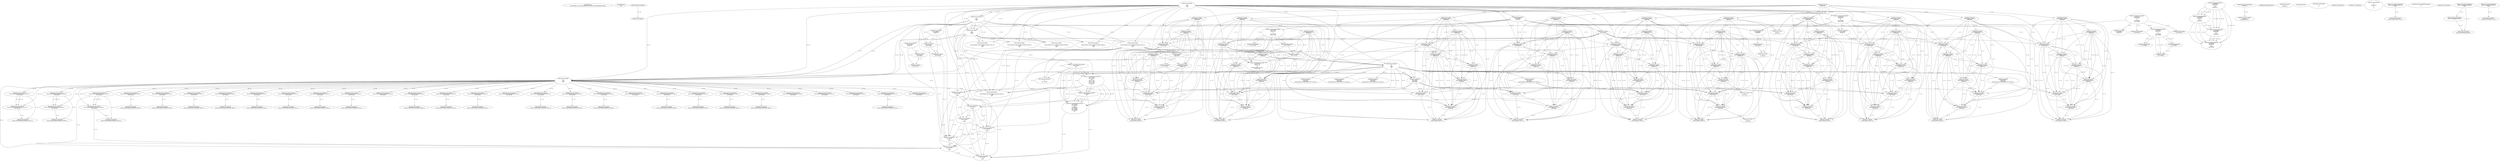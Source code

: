 // Global SCDG with merge call
digraph {
	0 [label="268454688.main
bb1a2ae65b1755a25cce3d4288bf30367c6c6e1b5cc4169eefe398d24e31e0fb"]
	1 [label="268454699.Sleep
1000"]
	2 [label="268450908.GetProcessHeap
"]
	3 [label="268465424.VirtualAlloc
0
128
12288
4"]
	4 [label="268465190.RegOpenKeyExW
2147483650
268501000
0
131097
2147417172"]
	5 [label="268465489.wsprintfW
3221762048
268500964
0"]
	3 -> 5 [label="(0-->1)"]
	6 [label="268466183.VirtualAlloc
0
1024
12288
4"]
	3 -> 6 [label="(3-->3)"]
	3 -> 6 [label="(4-->4)"]
	7 [label="268466202.VirtualAlloc
0
3596
12288
4"]
	3 -> 7 [label="(3-->3)"]
	6 -> 7 [label="(3-->3)"]
	3 -> 7 [label="(4-->4)"]
	6 -> 7 [label="(4-->4)"]
	8 [label="268466212.GetWindowsDirectoryW
3221770240
256"]
	7 -> 8 [label="(0-->1)"]
	9 [label="268466270.GetVolumeInformationW
3221770240
3221770752
256
3221771776
3221771784
3221771780
3221771264
256"]
	7 -> 9 [label="(0-->1)"]
	8 -> 9 [label="(1-->1)"]
	8 -> 9 [label="(2-->3)"]
	8 -> 9 [label="(2-->8)"]
	10 [label="268465190.RegOpenKeyExW
2147483650
268501632
0
131097
2147417172"]
	4 -> 10 [label="(1-->1)"]
	4 -> 10 [label="(4-->4)"]
	4 -> 10 [label="(5-->5)"]
	11 [label="268466376.wsprintfW
3221766144
268501204
0"]
	6 -> 11 [label="(0-->1)"]
	12 [label="268466397.lstrcatW
3221766144
3221771788"]
	6 -> 12 [label="(0-->1)"]
	11 -> 12 [label="(1-->1)"]
	13 [label="268466409.GetModuleHandleW
268501752"]
	14 [label="268466416.GetProcAddress
270536744
RtlComputeCrc32"]
	13 -> 14 [label="(0-->1)"]
	15 [label="268466432.lstrlenW
3221766144"]
	6 -> 15 [label="(0-->1)"]
	11 -> 15 [label="(1-->1)"]
	12 -> 15 [label="(1-->1)"]
	16 [label="268466449.RtlComputeCrc32
"]
	17 [label="268466481.VirtualFree
3221770240
0
32768"]
	7 -> 17 [label="(0-->1)"]
	8 -> 17 [label="(1-->1)"]
	9 -> 17 [label="(1-->1)"]
	18 [label="268464882.lstrlenW
3221762048"]
	3 -> 18 [label="(0-->1)"]
	5 -> 18 [label="(1-->1)"]
	19 [label="268464893.lstrlenW
268497860"]
	20 [label="268453932.VirtualAlloc
0
retval_lstrlenW_32824_32_retval_lstrlenW_32816_32
12288
64"]
	3 -> 20 [label="(3-->3)"]
	6 -> 20 [label="(3-->3)"]
	7 -> 20 [label="(3-->3)"]
	21 [label="268453967.lstrcpyW
0
268497976"]
	22 [label="268453974.lstrlenW
0"]
	23 [label="268464425.lstrcatW
retval_lstrlenW_32850_32
268497860"]
	19 -> 23 [label="(1-->2)"]
	24 [label="268464433.lstrcatW
retval_lstrlenW_32850_32
268500944"]
	23 -> 24 [label="(1-->1)"]
	25 [label="268464439.lstrcatW
retval_lstrlenW_32850_32
3221762048"]
	23 -> 25 [label="(1-->1)"]
	24 -> 25 [label="(1-->1)"]
	3 -> 25 [label="(0-->2)"]
	5 -> 25 [label="(1-->2)"]
	18 -> 25 [label="(1-->2)"]
	26 [label="268464447.lstrcatW
retval_lstrlenW_32850_32
268500948"]
	23 -> 26 [label="(1-->1)"]
	24 -> 26 [label="(1-->1)"]
	25 -> 26 [label="(1-->1)"]
	27 [label="268464636.VirtualAlloc
0
66
12288
64"]
	3 -> 27 [label="(3-->3)"]
	6 -> 27 [label="(3-->3)"]
	7 -> 27 [label="(3-->3)"]
	20 -> 27 [label="(3-->3)"]
	20 -> 27 [label="(4-->4)"]
	28 [label="268464662.wsprintfW
3221778432
268500952
unconstrained_ret_RtlComputeCrc32_32801_32"]
	27 -> 28 [label="(0-->1)"]
	29 [label="268464692.lstrcatW
retval_lstrlenW_32850_32
268497764"]
	23 -> 29 [label="(1-->1)"]
	24 -> 29 [label="(1-->1)"]
	25 -> 29 [label="(1-->1)"]
	26 -> 29 [label="(1-->1)"]
	30 [label="268464700.lstrcatW
retval_lstrlenW_32850_32
268500944"]
	23 -> 30 [label="(1-->1)"]
	24 -> 30 [label="(1-->1)"]
	25 -> 30 [label="(1-->1)"]
	26 -> 30 [label="(1-->1)"]
	29 -> 30 [label="(1-->1)"]
	24 -> 30 [label="(2-->2)"]
	31 [label="268464706.lstrcatW
retval_lstrlenW_32850_32
3221778432"]
	23 -> 31 [label="(1-->1)"]
	24 -> 31 [label="(1-->1)"]
	25 -> 31 [label="(1-->1)"]
	26 -> 31 [label="(1-->1)"]
	29 -> 31 [label="(1-->1)"]
	30 -> 31 [label="(1-->1)"]
	27 -> 31 [label="(0-->2)"]
	28 -> 31 [label="(1-->2)"]
	32 [label="268464714.lstrcatW
retval_lstrlenW_32850_32
268500948"]
	23 -> 32 [label="(1-->1)"]
	24 -> 32 [label="(1-->1)"]
	25 -> 32 [label="(1-->1)"]
	26 -> 32 [label="(1-->1)"]
	29 -> 32 [label="(1-->1)"]
	30 -> 32 [label="(1-->1)"]
	31 -> 32 [label="(1-->1)"]
	26 -> 32 [label="(2-->2)"]
	33 [label="268464726.VirtualFree
3221778432
0
32768"]
	27 -> 33 [label="(0-->1)"]
	28 -> 33 [label="(1-->1)"]
	31 -> 33 [label="(2-->1)"]
	17 -> 33 [label="(3-->3)"]
	34 [label="268464767.lstrlenW
retval_lstrlenW_32850_32"]
	23 -> 34 [label="(1-->1)"]
	24 -> 34 [label="(1-->1)"]
	25 -> 34 [label="(1-->1)"]
	26 -> 34 [label="(1-->1)"]
	29 -> 34 [label="(1-->1)"]
	30 -> 34 [label="(1-->1)"]
	31 -> 34 [label="(1-->1)"]
	32 -> 34 [label="(1-->1)"]
	35 [label="268453998.CreateMutexW
0
0
0"]
	36 [label="268454010.GetLastError
"]
	37 [label="268454017.GetLastError
"]
	38 [label="268454043.VirtualFree
3221774336
0
32768"]
	20 -> 38 [label="(0-->1)"]
	17 -> 38 [label="(3-->3)"]
	33 -> 38 [label="(3-->3)"]
	39 [label="268467629.VirtualFree
3221762048
0
32768"]
	3 -> 39 [label="(0-->1)"]
	5 -> 39 [label="(1-->1)"]
	18 -> 39 [label="(1-->1)"]
	25 -> 39 [label="(2-->1)"]
	17 -> 39 [label="(3-->3)"]
	33 -> 39 [label="(3-->3)"]
	38 -> 39 [label="(3-->3)"]
	40 [label="268467737.VirtualFree
3221766144
0
32768"]
	6 -> 40 [label="(0-->1)"]
	11 -> 40 [label="(1-->1)"]
	12 -> 40 [label="(1-->1)"]
	15 -> 40 [label="(1-->1)"]
	17 -> 40 [label="(3-->3)"]
	33 -> 40 [label="(3-->3)"]
	38 -> 40 [label="(3-->3)"]
	39 -> 40 [label="(3-->3)"]
	41 [label="268454737.CreateThread
0
0
268447024
0
0
0"]
	42 [label="268454761.WaitForSingleObject
retval_CreateThread_33373_32
5000"]
	43 [label="268454790.CloseHandle
retval_CreateThread_33373_32"]
	42 -> 43 [label="(1-->1)"]
	44 [label="268454450.CreateToolhelp32Snapshot
2
0"]
	45 [label="268454476.VirtualAlloc
0
556
12288
4"]
	3 -> 45 [label="(3-->3)"]
	6 -> 45 [label="(3-->3)"]
	7 -> 45 [label="(3-->3)"]
	20 -> 45 [label="(3-->3)"]
	27 -> 45 [label="(3-->3)"]
	3 -> 45 [label="(4-->4)"]
	6 -> 45 [label="(4-->4)"]
	7 -> 45 [label="(4-->4)"]
	46 [label="268454501.Process32FirstW
retval_CreateToolhelp32Snapshot_33492_32
3221782528"]
	45 -> 46 [label="(0-->2)"]
	47 [label="268454533.lstrcmpiW
"]
	2 -> 47 [label="(0-->0)"]
	48 [label="268454602.Process32NextW
retval_CreateToolhelp32Snapshot_33492_32
3221782528"]
	46 -> 48 [label="(1-->1)"]
	45 -> 48 [label="(0-->2)"]
	46 -> 48 [label="(2-->2)"]
	49 [label="268454627.VirtualFree
3221782528
0
32768"]
	45 -> 49 [label="(0-->1)"]
	46 -> 49 [label="(2-->1)"]
	48 -> 49 [label="(2-->1)"]
	17 -> 49 [label="(3-->3)"]
	33 -> 49 [label="(3-->3)"]
	38 -> 49 [label="(3-->3)"]
	39 -> 49 [label="(3-->3)"]
	40 -> 49 [label="(3-->3)"]
	50 [label="268454634.CloseHandle
retval_CreateToolhelp32Snapshot_33492_32"]
	46 -> 50 [label="(1-->1)"]
	48 -> 50 [label="(1-->1)"]
	51 [label="268465190.RegOpenKeyExW
2147483650
268501000
0
131097
2147417052"]
	4 -> 51 [label="(1-->1)"]
	10 -> 51 [label="(1-->1)"]
	4 -> 51 [label="(2-->2)"]
	4 -> 51 [label="(4-->4)"]
	10 -> 51 [label="(4-->4)"]
	52 [label="268465223.RegQueryValueExW
2147417376
268500984
0
0
3221786624
2147417068"]
	53 [label="268465254.GetLastError
"]
	54 [label="268465263.RegCloseKey
2147417376"]
	52 -> 54 [label="(1-->1)"]
	55 [label="268465489.wsprintfW
3221786624
268500964
0"]
	52 -> 55 [label="(5-->1)"]
	5 -> 55 [label="(2-->2)"]
	56 [label="268466212.GetWindowsDirectoryW
3221794816
256"]
	8 -> 56 [label="(2-->2)"]
	9 -> 56 [label="(3-->2)"]
	9 -> 56 [label="(8-->2)"]
	57 [label="268466270.GetVolumeInformationW
3221794816
3221795328
256
3221796352
3221796360
3221796356
3221795840
256"]
	56 -> 57 [label="(1-->1)"]
	8 -> 57 [label="(2-->3)"]
	9 -> 57 [label="(3-->3)"]
	9 -> 57 [label="(8-->3)"]
	56 -> 57 [label="(2-->3)"]
	8 -> 57 [label="(2-->8)"]
	9 -> 57 [label="(3-->8)"]
	9 -> 57 [label="(8-->8)"]
	56 -> 57 [label="(2-->8)"]
	58 [label="268465190.RegOpenKeyExW
2147483650
268501632
0
131097
2147417052"]
	4 -> 58 [label="(1-->1)"]
	10 -> 58 [label="(1-->1)"]
	51 -> 58 [label="(1-->1)"]
	10 -> 58 [label="(2-->2)"]
	4 -> 58 [label="(4-->4)"]
	10 -> 58 [label="(4-->4)"]
	51 -> 58 [label="(4-->4)"]
	51 -> 58 [label="(5-->5)"]
	59 [label="268466376.wsprintfW
3221790720
268501204
0"]
	11 -> 59 [label="(2-->2)"]
	60 [label="268466397.lstrcatW
3221790720
3221796364"]
	59 -> 60 [label="(1-->1)"]
	61 [label="268465223.RegQueryValueExW
3221796364
268501592
0
0
3221796364
2147417068"]
	52 -> 61 [label="(6-->6)"]
	62 [label="268465239.RegCloseKey
3221796364"]
	61 -> 62 [label="(1-->1)"]
	61 -> 62 [label="(5-->1)"]
	63 [label="268466320.lstrlenW
3221796364"]
	61 -> 63 [label="(1-->1)"]
	61 -> 63 [label="(5-->1)"]
	62 -> 63 [label="(1-->1)"]
	64 [label="268453967.lstrcpyW
3221774336
268497976"]
	20 -> 64 [label="(0-->1)"]
	65 [label="268453974.lstrlenW
3221774336"]
	20 -> 65 [label="(0-->1)"]
	64 -> 65 [label="(1-->1)"]
	66 [label="268464425.lstrcatW
retval_lstrlenW_32846_32
268497860"]
	19 -> 66 [label="(1-->2)"]
	67 [label="268464433.lstrcatW
retval_lstrlenW_32846_32
268500944"]
	66 -> 67 [label="(1-->1)"]
	68 [label="268464439.lstrcatW
retval_lstrlenW_32846_32
3221762048"]
	66 -> 68 [label="(1-->1)"]
	67 -> 68 [label="(1-->1)"]
	3 -> 68 [label="(0-->2)"]
	5 -> 68 [label="(1-->2)"]
	18 -> 68 [label="(1-->2)"]
	69 [label="268464447.lstrcatW
retval_lstrlenW_32846_32
268500948"]
	66 -> 69 [label="(1-->1)"]
	67 -> 69 [label="(1-->1)"]
	68 -> 69 [label="(1-->1)"]
	70 [label="268464692.lstrcatW
retval_lstrlenW_32846_32
268497764"]
	66 -> 70 [label="(1-->1)"]
	67 -> 70 [label="(1-->1)"]
	68 -> 70 [label="(1-->1)"]
	69 -> 70 [label="(1-->1)"]
	71 [label="268464700.lstrcatW
retval_lstrlenW_32846_32
268500944"]
	66 -> 71 [label="(1-->1)"]
	67 -> 71 [label="(1-->1)"]
	68 -> 71 [label="(1-->1)"]
	69 -> 71 [label="(1-->1)"]
	70 -> 71 [label="(1-->1)"]
	67 -> 71 [label="(2-->2)"]
	72 [label="268464706.lstrcatW
retval_lstrlenW_32846_32
3221778432"]
	66 -> 72 [label="(1-->1)"]
	67 -> 72 [label="(1-->1)"]
	68 -> 72 [label="(1-->1)"]
	69 -> 72 [label="(1-->1)"]
	70 -> 72 [label="(1-->1)"]
	71 -> 72 [label="(1-->1)"]
	27 -> 72 [label="(0-->2)"]
	28 -> 72 [label="(1-->2)"]
	73 [label="268464714.lstrcatW
retval_lstrlenW_32846_32
268500948"]
	66 -> 73 [label="(1-->1)"]
	67 -> 73 [label="(1-->1)"]
	68 -> 73 [label="(1-->1)"]
	69 -> 73 [label="(1-->1)"]
	70 -> 73 [label="(1-->1)"]
	71 -> 73 [label="(1-->1)"]
	72 -> 73 [label="(1-->1)"]
	69 -> 73 [label="(2-->2)"]
	74 [label="268464767.lstrlenW
retval_lstrlenW_32846_32"]
	66 -> 74 [label="(1-->1)"]
	67 -> 74 [label="(1-->1)"]
	68 -> 74 [label="(1-->1)"]
	69 -> 74 [label="(1-->1)"]
	70 -> 74 [label="(1-->1)"]
	71 -> 74 [label="(1-->1)"]
	72 -> 74 [label="(1-->1)"]
	73 -> 74 [label="(1-->1)"]
	75 [label="268453998.CreateMutexW
0
0
3221774336"]
	20 -> 75 [label="(0-->3)"]
	64 -> 75 [label="(1-->3)"]
	65 -> 75 [label="(1-->3)"]
	76 [label="268454501.Process32FirstW
retval_CreateToolhelp32Snapshot_33279_32
3221782528"]
	45 -> 76 [label="(0-->2)"]
	77 [label="268454602.Process32NextW
retval_CreateToolhelp32Snapshot_33279_32
3221782528"]
	76 -> 77 [label="(1-->1)"]
	45 -> 77 [label="(0-->2)"]
	76 -> 77 [label="(2-->2)"]
	78 [label="268454634.CloseHandle
retval_CreateToolhelp32Snapshot_33279_32"]
	76 -> 78 [label="(1-->1)"]
	77 -> 78 [label="(1-->1)"]
	79 [label="268465239.RegCloseKey
2147417376"]
	52 -> 79 [label="(1-->1)"]
	80 [label="268465489.wsprintfW
3221786624
268501104
0"]
	52 -> 80 [label="(5-->1)"]
	81 [label="268465263.RegCloseKey
3221796364"]
	61 -> 81 [label="(1-->1)"]
	61 -> 81 [label="(5-->1)"]
	82 [label="268466432.lstrlenW
3221790720"]
	59 -> 82 [label="(1-->1)"]
	60 -> 82 [label="(1-->1)"]
	83 [label="268466481.VirtualFree
3221794816
0
32768"]
	56 -> 83 [label="(1-->1)"]
	57 -> 83 [label="(1-->1)"]
	17 -> 83 [label="(3-->3)"]
	33 -> 83 [label="(3-->3)"]
	38 -> 83 [label="(3-->3)"]
	39 -> 83 [label="(3-->3)"]
	40 -> 83 [label="(3-->3)"]
	49 -> 83 [label="(3-->3)"]
	84 [label="268464679.wsprintfW
3221778432
268500964
3221774336"]
	27 -> 84 [label="(0-->1)"]
	5 -> 84 [label="(2-->2)"]
	20 -> 84 [label="(0-->3)"]
	64 -> 84 [label="(1-->3)"]
	65 -> 84 [label="(1-->3)"]
	85 [label="268454761.WaitForSingleObject
retval_CreateThread_32968_32
5000"]
	86 [label="268454780.TerminateThread
retval_CreateThread_32968_32
0"]
	85 -> 86 [label="(1-->1)"]
	87 [label="268454790.CloseHandle
retval_CreateThread_32968_32"]
	85 -> 87 [label="(1-->1)"]
	86 -> 87 [label="(1-->1)"]
	88 [label="268454501.Process32FirstW
retval_CreateToolhelp32Snapshot_33009_32
3221782528"]
	45 -> 88 [label="(0-->2)"]
	89 [label="268454602.Process32NextW
retval_CreateToolhelp32Snapshot_33009_32
3221782528"]
	88 -> 89 [label="(1-->1)"]
	45 -> 89 [label="(0-->2)"]
	88 -> 89 [label="(2-->2)"]
	90 [label="268454634.CloseHandle
retval_CreateToolhelp32Snapshot_33009_32"]
	88 -> 90 [label="(1-->1)"]
	89 -> 90 [label="(1-->1)"]
	91 [label="268464882.lstrlenW
3221786624"]
	55 -> 91 [label="(1-->1)"]
	92 [label="268452641.VirtualAlloc
0
retval_lstrlenW_46186_32_retval_lstrlenW_46433_32
12288
64"]
	3 -> 92 [label="(3-->3)"]
	6 -> 92 [label="(3-->3)"]
	7 -> 92 [label="(3-->3)"]
	20 -> 92 [label="(3-->3)"]
	27 -> 92 [label="(3-->3)"]
	45 -> 92 [label="(3-->3)"]
	20 -> 92 [label="(4-->4)"]
	27 -> 92 [label="(4-->4)"]
	93 [label="268464425.lstrcatW
0
268497860"]
	19 -> 93 [label="(1-->2)"]
	66 -> 93 [label="(2-->2)"]
	94 [label="268464433.lstrcatW
0
268500944"]
	67 -> 94 [label="(2-->2)"]
	71 -> 94 [label="(2-->2)"]
	95 [label="268464439.lstrcatW
0
3221786624"]
	55 -> 95 [label="(1-->2)"]
	91 -> 95 [label="(1-->2)"]
	96 [label="268464447.lstrcatW
0
268500948"]
	69 -> 96 [label="(2-->2)"]
	73 -> 96 [label="(2-->2)"]
	97 [label="268465223.RegQueryValueExW
2147417376
268500984
0
0
3221762048
2147417188"]
	3 -> 97 [label="(0-->5)"]
	98 [label="268465223.RegQueryValueExW
3221771788
268501592
0
0
3221771788
2147417188"]
	97 -> 98 [label="(6-->6)"]
	99 [label="268465239.RegCloseKey
3221771788"]
	98 -> 99 [label="(1-->1)"]
	98 -> 99 [label="(5-->1)"]
	100 [label="268466320.lstrlenW
3221771788"]
	98 -> 100 [label="(1-->1)"]
	98 -> 100 [label="(5-->1)"]
	99 -> 100 [label="(1-->1)"]
	101 [label="268465489.wsprintfW
3221762048
268501104
0"]
	3 -> 101 [label="(0-->1)"]
	97 -> 101 [label="(5-->1)"]
	102 [label="268454602.Process32NextW
retval_CreateToolhelp32Snapshot_32975_32
3221782528"]
	45 -> 102 [label="(0-->2)"]
	103 [label="268454634.CloseHandle
retval_CreateToolhelp32Snapshot_32975_32"]
	102 -> 103 [label="(1-->1)"]
	104 [label="268454501.Process32FirstW
retval_CreateToolhelp32Snapshot_32975_32
3221782528"]
	45 -> 104 [label="(0-->2)"]
	105 [label="268454602.Process32NextW
retval_CreateToolhelp32Snapshot_33003_32
3221782528"]
	45 -> 105 [label="(0-->2)"]
	106 [label="268454634.CloseHandle
retval_CreateToolhelp32Snapshot_33003_32"]
	105 -> 106 [label="(1-->1)"]
	107 [label="268454501.Process32FirstW
retval_CreateToolhelp32Snapshot_33003_32
3221782528"]
	45 -> 107 [label="(0-->2)"]
	108 [label="268465263.RegCloseKey
3221771788"]
	98 -> 108 [label="(1-->1)"]
	98 -> 108 [label="(5-->1)"]
	109 [label="268453932.VirtualAlloc
0
retval_lstrlenW_32878_32_retval_lstrlenW_32874_32
12288
64"]
	3 -> 109 [label="(3-->3)"]
	6 -> 109 [label="(3-->3)"]
	7 -> 109 [label="(3-->3)"]
	110 [label="268464425.lstrcatW
retval_lstrlenW_32933_32
268497860"]
	19 -> 110 [label="(1-->2)"]
	111 [label="268464433.lstrcatW
retval_lstrlenW_32933_32
268500944"]
	110 -> 111 [label="(1-->1)"]
	112 [label="268464439.lstrcatW
retval_lstrlenW_32933_32
3221762048"]
	110 -> 112 [label="(1-->1)"]
	111 -> 112 [label="(1-->1)"]
	3 -> 112 [label="(0-->2)"]
	18 -> 112 [label="(1-->2)"]
	97 -> 112 [label="(5-->2)"]
	101 -> 112 [label="(1-->2)"]
	113 [label="268464447.lstrcatW
retval_lstrlenW_32933_32
268500948"]
	110 -> 113 [label="(1-->1)"]
	111 -> 113 [label="(1-->1)"]
	112 -> 113 [label="(1-->1)"]
	114 [label="268464692.lstrcatW
retval_lstrlenW_32933_32
268497764"]
	110 -> 114 [label="(1-->1)"]
	111 -> 114 [label="(1-->1)"]
	112 -> 114 [label="(1-->1)"]
	113 -> 114 [label="(1-->1)"]
	115 [label="268464700.lstrcatW
retval_lstrlenW_32933_32
268500944"]
	110 -> 115 [label="(1-->1)"]
	111 -> 115 [label="(1-->1)"]
	112 -> 115 [label="(1-->1)"]
	113 -> 115 [label="(1-->1)"]
	114 -> 115 [label="(1-->1)"]
	111 -> 115 [label="(2-->2)"]
	116 [label="268464706.lstrcatW
retval_lstrlenW_32933_32
3221778432"]
	110 -> 116 [label="(1-->1)"]
	111 -> 116 [label="(1-->1)"]
	112 -> 116 [label="(1-->1)"]
	113 -> 116 [label="(1-->1)"]
	114 -> 116 [label="(1-->1)"]
	115 -> 116 [label="(1-->1)"]
	27 -> 116 [label="(0-->2)"]
	84 -> 116 [label="(1-->2)"]
	117 [label="268464714.lstrcatW
retval_lstrlenW_32933_32
268500948"]
	110 -> 117 [label="(1-->1)"]
	111 -> 117 [label="(1-->1)"]
	112 -> 117 [label="(1-->1)"]
	113 -> 117 [label="(1-->1)"]
	114 -> 117 [label="(1-->1)"]
	115 -> 117 [label="(1-->1)"]
	116 -> 117 [label="(1-->1)"]
	113 -> 117 [label="(2-->2)"]
	118 [label="268464767.lstrlenW
retval_lstrlenW_32933_32"]
	110 -> 118 [label="(1-->1)"]
	111 -> 118 [label="(1-->1)"]
	112 -> 118 [label="(1-->1)"]
	113 -> 118 [label="(1-->1)"]
	114 -> 118 [label="(1-->1)"]
	115 -> 118 [label="(1-->1)"]
	116 -> 118 [label="(1-->1)"]
	117 -> 118 [label="(1-->1)"]
	119 [label="268454602.Process32NextW
retval_CreateToolhelp32Snapshot_33842_32
3221782528"]
	45 -> 119 [label="(0-->2)"]
	120 [label="268454634.CloseHandle
retval_CreateToolhelp32Snapshot_33842_32"]
	119 -> 120 [label="(1-->1)"]
	121 [label="268464662.wsprintfW
3221778432
268500952
unconstrained_ret_RtlComputeCrc32_32843_32"]
	27 -> 121 [label="(0-->1)"]
	122 [label="268454602.Process32NextW
retval_CreateToolhelp32Snapshot_33857_32
3221782528"]
	45 -> 122 [label="(0-->2)"]
	123 [label="268454634.CloseHandle
retval_CreateToolhelp32Snapshot_33857_32"]
	122 -> 123 [label="(1-->1)"]
	124 [label="268464425.lstrcatW
retval_lstrlenW_32947_32
268497860"]
	19 -> 124 [label="(1-->2)"]
	125 [label="268464433.lstrcatW
retval_lstrlenW_32947_32
268500944"]
	124 -> 125 [label="(1-->1)"]
	126 [label="268464439.lstrcatW
retval_lstrlenW_32947_32
3221762048"]
	124 -> 126 [label="(1-->1)"]
	125 -> 126 [label="(1-->1)"]
	3 -> 126 [label="(0-->2)"]
	18 -> 126 [label="(1-->2)"]
	97 -> 126 [label="(5-->2)"]
	101 -> 126 [label="(1-->2)"]
	127 [label="268464447.lstrcatW
retval_lstrlenW_32947_32
268500948"]
	124 -> 127 [label="(1-->1)"]
	125 -> 127 [label="(1-->1)"]
	126 -> 127 [label="(1-->1)"]
	128 [label="268464692.lstrcatW
retval_lstrlenW_32947_32
268497764"]
	124 -> 128 [label="(1-->1)"]
	125 -> 128 [label="(1-->1)"]
	126 -> 128 [label="(1-->1)"]
	127 -> 128 [label="(1-->1)"]
	129 [label="268464700.lstrcatW
retval_lstrlenW_32947_32
268500944"]
	124 -> 129 [label="(1-->1)"]
	125 -> 129 [label="(1-->1)"]
	126 -> 129 [label="(1-->1)"]
	127 -> 129 [label="(1-->1)"]
	128 -> 129 [label="(1-->1)"]
	125 -> 129 [label="(2-->2)"]
	130 [label="268464706.lstrcatW
retval_lstrlenW_32947_32
3221778432"]
	124 -> 130 [label="(1-->1)"]
	125 -> 130 [label="(1-->1)"]
	126 -> 130 [label="(1-->1)"]
	127 -> 130 [label="(1-->1)"]
	128 -> 130 [label="(1-->1)"]
	129 -> 130 [label="(1-->1)"]
	27 -> 130 [label="(0-->2)"]
	84 -> 130 [label="(1-->2)"]
	131 [label="268464714.lstrcatW
retval_lstrlenW_32947_32
268500948"]
	124 -> 131 [label="(1-->1)"]
	125 -> 131 [label="(1-->1)"]
	126 -> 131 [label="(1-->1)"]
	127 -> 131 [label="(1-->1)"]
	128 -> 131 [label="(1-->1)"]
	129 -> 131 [label="(1-->1)"]
	130 -> 131 [label="(1-->1)"]
	127 -> 131 [label="(2-->2)"]
	132 [label="268464767.lstrlenW
retval_lstrlenW_32947_32"]
	124 -> 132 [label="(1-->1)"]
	125 -> 132 [label="(1-->1)"]
	126 -> 132 [label="(1-->1)"]
	127 -> 132 [label="(1-->1)"]
	128 -> 132 [label="(1-->1)"]
	129 -> 132 [label="(1-->1)"]
	130 -> 132 [label="(1-->1)"]
	131 -> 132 [label="(1-->1)"]
	133 [label="268454602.Process32NextW
retval_CreateToolhelp32Snapshot_33894_32
3221782528"]
	45 -> 133 [label="(0-->2)"]
	134 [label="268454634.CloseHandle
retval_CreateToolhelp32Snapshot_33894_32"]
	133 -> 134 [label="(1-->1)"]
	135 [label="268454501.Process32FirstW
retval_CreateToolhelp32Snapshot_33842_32
3221782528"]
	45 -> 135 [label="(0-->2)"]
	136 [label="268465223.RegQueryValueExW
3221771788
268501728
0
0
retval_lstrlenW_32789_32
2147417188"]
	98 -> 136 [label="(1-->1)"]
	98 -> 136 [label="(5-->1)"]
	99 -> 136 [label="(1-->1)"]
	100 -> 136 [label="(1-->1)"]
	98 -> 136 [label="(6-->6)"]
	137 [label="268453932.VirtualAlloc
0
retval_lstrlenW_32889_32_retval_lstrlenW_32883_32
12288
64"]
	3 -> 137 [label="(3-->3)"]
	6 -> 137 [label="(3-->3)"]
	7 -> 137 [label="(3-->3)"]
	138 [label="268464425.lstrcatW
retval_lstrlenW_32964_32
268497860"]
	19 -> 138 [label="(1-->2)"]
	139 [label="268464433.lstrcatW
retval_lstrlenW_32964_32
268500944"]
	138 -> 139 [label="(1-->1)"]
	140 [label="268464439.lstrcatW
retval_lstrlenW_32964_32
3221762048"]
	138 -> 140 [label="(1-->1)"]
	139 -> 140 [label="(1-->1)"]
	3 -> 140 [label="(0-->2)"]
	5 -> 140 [label="(1-->2)"]
	18 -> 140 [label="(1-->2)"]
	141 [label="268464447.lstrcatW
retval_lstrlenW_32964_32
268500948"]
	138 -> 141 [label="(1-->1)"]
	139 -> 141 [label="(1-->1)"]
	140 -> 141 [label="(1-->1)"]
	142 [label="268464692.lstrcatW
retval_lstrlenW_32964_32
268497764"]
	138 -> 142 [label="(1-->1)"]
	139 -> 142 [label="(1-->1)"]
	140 -> 142 [label="(1-->1)"]
	141 -> 142 [label="(1-->1)"]
	143 [label="268464700.lstrcatW
retval_lstrlenW_32964_32
268500944"]
	138 -> 143 [label="(1-->1)"]
	139 -> 143 [label="(1-->1)"]
	140 -> 143 [label="(1-->1)"]
	141 -> 143 [label="(1-->1)"]
	142 -> 143 [label="(1-->1)"]
	139 -> 143 [label="(2-->2)"]
	144 [label="268464706.lstrcatW
retval_lstrlenW_32964_32
3221778432"]
	138 -> 144 [label="(1-->1)"]
	139 -> 144 [label="(1-->1)"]
	140 -> 144 [label="(1-->1)"]
	141 -> 144 [label="(1-->1)"]
	142 -> 144 [label="(1-->1)"]
	143 -> 144 [label="(1-->1)"]
	27 -> 144 [label="(0-->2)"]
	84 -> 144 [label="(1-->2)"]
	145 [label="268464714.lstrcatW
retval_lstrlenW_32964_32
268500948"]
	138 -> 145 [label="(1-->1)"]
	139 -> 145 [label="(1-->1)"]
	140 -> 145 [label="(1-->1)"]
	141 -> 145 [label="(1-->1)"]
	142 -> 145 [label="(1-->1)"]
	143 -> 145 [label="(1-->1)"]
	144 -> 145 [label="(1-->1)"]
	141 -> 145 [label="(2-->2)"]
	146 [label="268464767.lstrlenW
retval_lstrlenW_32964_32"]
	138 -> 146 [label="(1-->1)"]
	139 -> 146 [label="(1-->1)"]
	140 -> 146 [label="(1-->1)"]
	141 -> 146 [label="(1-->1)"]
	142 -> 146 [label="(1-->1)"]
	143 -> 146 [label="(1-->1)"]
	144 -> 146 [label="(1-->1)"]
	145 -> 146 [label="(1-->1)"]
	147 [label="268454602.Process32NextW
retval_CreateToolhelp32Snapshot_33942_32
3221782528"]
	45 -> 147 [label="(0-->2)"]
	148 [label="268454634.CloseHandle
retval_CreateToolhelp32Snapshot_33942_32"]
	147 -> 148 [label="(1-->1)"]
	149 [label="268453932.VirtualAlloc
0
retval_lstrlenW_32877_32_retval_lstrlenW_32884_32
12288
64"]
	3 -> 149 [label="(3-->3)"]
	6 -> 149 [label="(3-->3)"]
	7 -> 149 [label="(3-->3)"]
	150 [label="268464425.lstrcatW
retval_lstrlenW_32954_32
268497860"]
	19 -> 150 [label="(1-->2)"]
	151 [label="268464433.lstrcatW
retval_lstrlenW_32954_32
268500944"]
	150 -> 151 [label="(1-->1)"]
	152 [label="268464439.lstrcatW
retval_lstrlenW_32954_32
3221762048"]
	150 -> 152 [label="(1-->1)"]
	151 -> 152 [label="(1-->1)"]
	3 -> 152 [label="(0-->2)"]
	5 -> 152 [label="(1-->2)"]
	18 -> 152 [label="(1-->2)"]
	97 -> 152 [label="(5-->2)"]
	153 [label="268464447.lstrcatW
retval_lstrlenW_32954_32
268500948"]
	150 -> 153 [label="(1-->1)"]
	151 -> 153 [label="(1-->1)"]
	152 -> 153 [label="(1-->1)"]
	154 [label="268464662.wsprintfW
3221778432
268500952
unconstrained_ret_RtlComputeCrc32_32840_32"]
	27 -> 154 [label="(0-->1)"]
	155 [label="268464692.lstrcatW
retval_lstrlenW_32954_32
268497764"]
	150 -> 155 [label="(1-->1)"]
	151 -> 155 [label="(1-->1)"]
	152 -> 155 [label="(1-->1)"]
	153 -> 155 [label="(1-->1)"]
	156 [label="268464700.lstrcatW
retval_lstrlenW_32954_32
268500944"]
	150 -> 156 [label="(1-->1)"]
	151 -> 156 [label="(1-->1)"]
	152 -> 156 [label="(1-->1)"]
	153 -> 156 [label="(1-->1)"]
	155 -> 156 [label="(1-->1)"]
	151 -> 156 [label="(2-->2)"]
	157 [label="268464706.lstrcatW
retval_lstrlenW_32954_32
3221778432"]
	150 -> 157 [label="(1-->1)"]
	151 -> 157 [label="(1-->1)"]
	152 -> 157 [label="(1-->1)"]
	153 -> 157 [label="(1-->1)"]
	155 -> 157 [label="(1-->1)"]
	156 -> 157 [label="(1-->1)"]
	27 -> 157 [label="(0-->2)"]
	154 -> 157 [label="(1-->2)"]
	158 [label="268464714.lstrcatW
retval_lstrlenW_32954_32
268500948"]
	150 -> 158 [label="(1-->1)"]
	151 -> 158 [label="(1-->1)"]
	152 -> 158 [label="(1-->1)"]
	153 -> 158 [label="(1-->1)"]
	155 -> 158 [label="(1-->1)"]
	156 -> 158 [label="(1-->1)"]
	157 -> 158 [label="(1-->1)"]
	153 -> 158 [label="(2-->2)"]
	159 [label="268464767.lstrlenW
retval_lstrlenW_32954_32"]
	150 -> 159 [label="(1-->1)"]
	151 -> 159 [label="(1-->1)"]
	152 -> 159 [label="(1-->1)"]
	153 -> 159 [label="(1-->1)"]
	155 -> 159 [label="(1-->1)"]
	156 -> 159 [label="(1-->1)"]
	157 -> 159 [label="(1-->1)"]
	158 -> 159 [label="(1-->1)"]
	160 [label="268454602.Process32NextW
retval_CreateToolhelp32Snapshot_33937_32
3221782528"]
	45 -> 160 [label="(0-->2)"]
	161 [label="268454634.CloseHandle
retval_CreateToolhelp32Snapshot_33937_32"]
	160 -> 161 [label="(1-->1)"]
	162 [label="268453932.VirtualAlloc
0
retval_lstrlenW_32891_32_retval_lstrlenW_32886_32
12288
64"]
	3 -> 162 [label="(3-->3)"]
	6 -> 162 [label="(3-->3)"]
	7 -> 162 [label="(3-->3)"]
	163 [label="268464425.lstrcatW
retval_lstrlenW_32955_32
268497860"]
	19 -> 163 [label="(1-->2)"]
	164 [label="268464433.lstrcatW
retval_lstrlenW_32955_32
268500944"]
	163 -> 164 [label="(1-->1)"]
	165 [label="268464439.lstrcatW
retval_lstrlenW_32955_32
3221762048"]
	163 -> 165 [label="(1-->1)"]
	164 -> 165 [label="(1-->1)"]
	3 -> 165 [label="(0-->2)"]
	5 -> 165 [label="(1-->2)"]
	18 -> 165 [label="(1-->2)"]
	166 [label="268464447.lstrcatW
retval_lstrlenW_32955_32
268500948"]
	163 -> 166 [label="(1-->1)"]
	164 -> 166 [label="(1-->1)"]
	165 -> 166 [label="(1-->1)"]
	167 [label="268464692.lstrcatW
retval_lstrlenW_32955_32
268497764"]
	163 -> 167 [label="(1-->1)"]
	164 -> 167 [label="(1-->1)"]
	165 -> 167 [label="(1-->1)"]
	166 -> 167 [label="(1-->1)"]
	168 [label="268464700.lstrcatW
retval_lstrlenW_32955_32
268500944"]
	163 -> 168 [label="(1-->1)"]
	164 -> 168 [label="(1-->1)"]
	165 -> 168 [label="(1-->1)"]
	166 -> 168 [label="(1-->1)"]
	167 -> 168 [label="(1-->1)"]
	164 -> 168 [label="(2-->2)"]
	169 [label="268464706.lstrcatW
retval_lstrlenW_32955_32
3221778432"]
	163 -> 169 [label="(1-->1)"]
	164 -> 169 [label="(1-->1)"]
	165 -> 169 [label="(1-->1)"]
	166 -> 169 [label="(1-->1)"]
	167 -> 169 [label="(1-->1)"]
	168 -> 169 [label="(1-->1)"]
	27 -> 169 [label="(0-->2)"]
	84 -> 169 [label="(1-->2)"]
	170 [label="268464714.lstrcatW
retval_lstrlenW_32955_32
268500948"]
	163 -> 170 [label="(1-->1)"]
	164 -> 170 [label="(1-->1)"]
	165 -> 170 [label="(1-->1)"]
	166 -> 170 [label="(1-->1)"]
	167 -> 170 [label="(1-->1)"]
	168 -> 170 [label="(1-->1)"]
	169 -> 170 [label="(1-->1)"]
	166 -> 170 [label="(2-->2)"]
	171 [label="268464767.lstrlenW
retval_lstrlenW_32955_32"]
	163 -> 171 [label="(1-->1)"]
	164 -> 171 [label="(1-->1)"]
	165 -> 171 [label="(1-->1)"]
	166 -> 171 [label="(1-->1)"]
	167 -> 171 [label="(1-->1)"]
	168 -> 171 [label="(1-->1)"]
	169 -> 171 [label="(1-->1)"]
	170 -> 171 [label="(1-->1)"]
	172 [label="268454602.Process32NextW
retval_CreateToolhelp32Snapshot_33903_32
3221782528"]
	45 -> 172 [label="(0-->2)"]
	173 [label="268454634.CloseHandle
retval_CreateToolhelp32Snapshot_33903_32"]
	172 -> 173 [label="(1-->1)"]
	174 [label="268454501.Process32FirstW
retval_CreateToolhelp32Snapshot_33857_32
3221782528"]
	45 -> 174 [label="(0-->2)"]
	175 [label="268454602.Process32NextW
retval_CreateToolhelp32Snapshot_33923_32
3221782528"]
	45 -> 175 [label="(0-->2)"]
	176 [label="268454634.CloseHandle
retval_CreateToolhelp32Snapshot_33923_32"]
	175 -> 176 [label="(1-->1)"]
	177 [label="268464425.lstrcatW
retval_lstrlenW_32963_32
268497860"]
	19 -> 177 [label="(1-->2)"]
	178 [label="268464433.lstrcatW
retval_lstrlenW_32963_32
268500944"]
	177 -> 178 [label="(1-->1)"]
	179 [label="268464439.lstrcatW
retval_lstrlenW_32963_32
3221762048"]
	177 -> 179 [label="(1-->1)"]
	178 -> 179 [label="(1-->1)"]
	3 -> 179 [label="(0-->2)"]
	5 -> 179 [label="(1-->2)"]
	18 -> 179 [label="(1-->2)"]
	97 -> 179 [label="(5-->2)"]
	180 [label="268464447.lstrcatW
retval_lstrlenW_32963_32
268500948"]
	177 -> 180 [label="(1-->1)"]
	178 -> 180 [label="(1-->1)"]
	179 -> 180 [label="(1-->1)"]
	181 [label="268464692.lstrcatW
retval_lstrlenW_32963_32
268497764"]
	177 -> 181 [label="(1-->1)"]
	178 -> 181 [label="(1-->1)"]
	179 -> 181 [label="(1-->1)"]
	180 -> 181 [label="(1-->1)"]
	182 [label="268464700.lstrcatW
retval_lstrlenW_32963_32
268500944"]
	177 -> 182 [label="(1-->1)"]
	178 -> 182 [label="(1-->1)"]
	179 -> 182 [label="(1-->1)"]
	180 -> 182 [label="(1-->1)"]
	181 -> 182 [label="(1-->1)"]
	178 -> 182 [label="(2-->2)"]
	183 [label="268464706.lstrcatW
retval_lstrlenW_32963_32
3221778432"]
	177 -> 183 [label="(1-->1)"]
	178 -> 183 [label="(1-->1)"]
	179 -> 183 [label="(1-->1)"]
	180 -> 183 [label="(1-->1)"]
	181 -> 183 [label="(1-->1)"]
	182 -> 183 [label="(1-->1)"]
	27 -> 183 [label="(0-->2)"]
	154 -> 183 [label="(1-->2)"]
	184 [label="268464714.lstrcatW
retval_lstrlenW_32963_32
268500948"]
	177 -> 184 [label="(1-->1)"]
	178 -> 184 [label="(1-->1)"]
	179 -> 184 [label="(1-->1)"]
	180 -> 184 [label="(1-->1)"]
	181 -> 184 [label="(1-->1)"]
	182 -> 184 [label="(1-->1)"]
	183 -> 184 [label="(1-->1)"]
	180 -> 184 [label="(2-->2)"]
	185 [label="268464767.lstrlenW
retval_lstrlenW_32963_32"]
	177 -> 185 [label="(1-->1)"]
	178 -> 185 [label="(1-->1)"]
	179 -> 185 [label="(1-->1)"]
	180 -> 185 [label="(1-->1)"]
	181 -> 185 [label="(1-->1)"]
	182 -> 185 [label="(1-->1)"]
	183 -> 185 [label="(1-->1)"]
	184 -> 185 [label="(1-->1)"]
	186 [label="268454602.Process32NextW
retval_CreateToolhelp32Snapshot_33980_32
3221782528"]
	45 -> 186 [label="(0-->2)"]
	187 [label="268454634.CloseHandle
retval_CreateToolhelp32Snapshot_33980_32"]
	186 -> 187 [label="(1-->1)"]
	188 [label="268464662.wsprintfW
3221778432
268500952
unconstrained_ret_RtlComputeCrc32_32857_32"]
	27 -> 188 [label="(0-->1)"]
	189 [label="268454602.Process32NextW
retval_CreateToolhelp32Snapshot_33976_32
3221782528"]
	45 -> 189 [label="(0-->2)"]
	190 [label="268454634.CloseHandle
retval_CreateToolhelp32Snapshot_33976_32"]
	189 -> 190 [label="(1-->1)"]
	191 [label="268464662.wsprintfW
3221778432
268500952
unconstrained_ret_RtlComputeCrc32_32847_32"]
	27 -> 191 [label="(0-->1)"]
	192 [label="268454602.Process32NextW
retval_CreateToolhelp32Snapshot_33944_32
3221782528"]
	45 -> 192 [label="(0-->2)"]
	193 [label="268454634.CloseHandle
retval_CreateToolhelp32Snapshot_33944_32"]
	192 -> 193 [label="(1-->1)"]
	194 [label="268464425.lstrcatW
retval_lstrlenW_32967_32
268497860"]
	19 -> 194 [label="(1-->2)"]
	195 [label="268464433.lstrcatW
retval_lstrlenW_32967_32
268500944"]
	194 -> 195 [label="(1-->1)"]
	196 [label="268464439.lstrcatW
retval_lstrlenW_32967_32
3221762048"]
	194 -> 196 [label="(1-->1)"]
	195 -> 196 [label="(1-->1)"]
	3 -> 196 [label="(0-->2)"]
	5 -> 196 [label="(1-->2)"]
	18 -> 196 [label="(1-->2)"]
	197 [label="268464447.lstrcatW
retval_lstrlenW_32967_32
268500948"]
	194 -> 197 [label="(1-->1)"]
	195 -> 197 [label="(1-->1)"]
	196 -> 197 [label="(1-->1)"]
	198 [label="268464692.lstrcatW
retval_lstrlenW_32967_32
268497764"]
	194 -> 198 [label="(1-->1)"]
	195 -> 198 [label="(1-->1)"]
	196 -> 198 [label="(1-->1)"]
	197 -> 198 [label="(1-->1)"]
	199 [label="268464700.lstrcatW
retval_lstrlenW_32967_32
268500944"]
	194 -> 199 [label="(1-->1)"]
	195 -> 199 [label="(1-->1)"]
	196 -> 199 [label="(1-->1)"]
	197 -> 199 [label="(1-->1)"]
	198 -> 199 [label="(1-->1)"]
	195 -> 199 [label="(2-->2)"]
	200 [label="268464706.lstrcatW
retval_lstrlenW_32967_32
3221778432"]
	194 -> 200 [label="(1-->1)"]
	195 -> 200 [label="(1-->1)"]
	196 -> 200 [label="(1-->1)"]
	197 -> 200 [label="(1-->1)"]
	198 -> 200 [label="(1-->1)"]
	199 -> 200 [label="(1-->1)"]
	27 -> 200 [label="(0-->2)"]
	84 -> 200 [label="(1-->2)"]
	201 [label="268464714.lstrcatW
retval_lstrlenW_32967_32
268500948"]
	194 -> 201 [label="(1-->1)"]
	195 -> 201 [label="(1-->1)"]
	196 -> 201 [label="(1-->1)"]
	197 -> 201 [label="(1-->1)"]
	198 -> 201 [label="(1-->1)"]
	199 -> 201 [label="(1-->1)"]
	200 -> 201 [label="(1-->1)"]
	197 -> 201 [label="(2-->2)"]
	202 [label="268464767.lstrlenW
retval_lstrlenW_32967_32"]
	194 -> 202 [label="(1-->1)"]
	195 -> 202 [label="(1-->1)"]
	196 -> 202 [label="(1-->1)"]
	197 -> 202 [label="(1-->1)"]
	198 -> 202 [label="(1-->1)"]
	199 -> 202 [label="(1-->1)"]
	200 -> 202 [label="(1-->1)"]
	201 -> 202 [label="(1-->1)"]
	203 [label="268454602.Process32NextW
retval_CreateToolhelp32Snapshot_33947_32
3221782528"]
	45 -> 203 [label="(0-->2)"]
	204 [label="268454634.CloseHandle
retval_CreateToolhelp32Snapshot_33947_32"]
	203 -> 204 [label="(1-->1)"]
	205 [label="268454602.Process32NextW
retval_CreateToolhelp32Snapshot_33950_32
3221782528"]
	45 -> 205 [label="(0-->2)"]
	206 [label="268454634.CloseHandle
retval_CreateToolhelp32Snapshot_33950_32"]
	205 -> 206 [label="(1-->1)"]
	207 [label="268454602.Process32NextW
retval_CreateToolhelp32Snapshot_33946_32
3221782528"]
	45 -> 207 [label="(0-->2)"]
	208 [label="268454634.CloseHandle
retval_CreateToolhelp32Snapshot_33946_32"]
	207 -> 208 [label="(1-->1)"]
	209 [label="268464425.lstrcatW
retval_lstrlenW_32971_32
268497860"]
	19 -> 209 [label="(1-->2)"]
	210 [label="268464433.lstrcatW
retval_lstrlenW_32971_32
268500944"]
	209 -> 210 [label="(1-->1)"]
	211 [label="268464439.lstrcatW
retval_lstrlenW_32971_32
3221762048"]
	209 -> 211 [label="(1-->1)"]
	210 -> 211 [label="(1-->1)"]
	3 -> 211 [label="(0-->2)"]
	5 -> 211 [label="(1-->2)"]
	18 -> 211 [label="(1-->2)"]
	212 [label="268464447.lstrcatW
retval_lstrlenW_32971_32
268500948"]
	209 -> 212 [label="(1-->1)"]
	210 -> 212 [label="(1-->1)"]
	211 -> 212 [label="(1-->1)"]
	213 [label="268464692.lstrcatW
retval_lstrlenW_32971_32
268497764"]
	209 -> 213 [label="(1-->1)"]
	210 -> 213 [label="(1-->1)"]
	211 -> 213 [label="(1-->1)"]
	212 -> 213 [label="(1-->1)"]
	214 [label="268464700.lstrcatW
retval_lstrlenW_32971_32
268500944"]
	209 -> 214 [label="(1-->1)"]
	210 -> 214 [label="(1-->1)"]
	211 -> 214 [label="(1-->1)"]
	212 -> 214 [label="(1-->1)"]
	213 -> 214 [label="(1-->1)"]
	210 -> 214 [label="(2-->2)"]
	215 [label="268464706.lstrcatW
retval_lstrlenW_32971_32
3221778432"]
	209 -> 215 [label="(1-->1)"]
	210 -> 215 [label="(1-->1)"]
	211 -> 215 [label="(1-->1)"]
	212 -> 215 [label="(1-->1)"]
	213 -> 215 [label="(1-->1)"]
	214 -> 215 [label="(1-->1)"]
	27 -> 215 [label="(0-->2)"]
	84 -> 215 [label="(1-->2)"]
	216 [label="268464714.lstrcatW
retval_lstrlenW_32971_32
268500948"]
	209 -> 216 [label="(1-->1)"]
	210 -> 216 [label="(1-->1)"]
	211 -> 216 [label="(1-->1)"]
	212 -> 216 [label="(1-->1)"]
	213 -> 216 [label="(1-->1)"]
	214 -> 216 [label="(1-->1)"]
	215 -> 216 [label="(1-->1)"]
	212 -> 216 [label="(2-->2)"]
	217 [label="268464767.lstrlenW
retval_lstrlenW_32971_32"]
	209 -> 217 [label="(1-->1)"]
	210 -> 217 [label="(1-->1)"]
	211 -> 217 [label="(1-->1)"]
	212 -> 217 [label="(1-->1)"]
	213 -> 217 [label="(1-->1)"]
	214 -> 217 [label="(1-->1)"]
	215 -> 217 [label="(1-->1)"]
	216 -> 217 [label="(1-->1)"]
	218 [label="268454602.Process32NextW
retval_CreateToolhelp32Snapshot_34000_32
3221782528"]
	45 -> 218 [label="(0-->2)"]
	219 [label="268454634.CloseHandle
retval_CreateToolhelp32Snapshot_34000_32"]
	218 -> 219 [label="(1-->1)"]
	220 [label="268454501.Process32FirstW
retval_CreateToolhelp32Snapshot_33894_32
3221782528"]
	45 -> 220 [label="(0-->2)"]
	221 [label="268454501.Process32FirstW
retval_CreateToolhelp32Snapshot_33903_32
3221782528"]
	45 -> 221 [label="(0-->2)"]
	222 [label="268454761.WaitForSingleObject
retval_CreateThread_33752_32
5000"]
	223 [label="268454790.CloseHandle
retval_CreateThread_33752_32"]
	222 -> 223 [label="(1-->1)"]
	224 [label="268454602.Process32NextW
retval_CreateToolhelp32Snapshot_33992_32
3221782528"]
	45 -> 224 [label="(0-->2)"]
	225 [label="268454634.CloseHandle
retval_CreateToolhelp32Snapshot_33992_32"]
	224 -> 225 [label="(1-->1)"]
	226 [label="268454602.Process32NextW
retval_CreateToolhelp32Snapshot_34031_32
3221782528"]
	45 -> 226 [label="(0-->2)"]
	227 [label="268454634.CloseHandle
retval_CreateToolhelp32Snapshot_34031_32"]
	226 -> 227 [label="(1-->1)"]
	228 [label="268454501.Process32FirstW
retval_CreateToolhelp32Snapshot_33923_32
3221782528"]
	45 -> 228 [label="(0-->2)"]
	229 [label="268454602.Process32NextW
retval_CreateToolhelp32Snapshot_34005_32
3221782528"]
	45 -> 229 [label="(0-->2)"]
	230 [label="268454634.CloseHandle
retval_CreateToolhelp32Snapshot_34005_32"]
	229 -> 230 [label="(1-->1)"]
}
